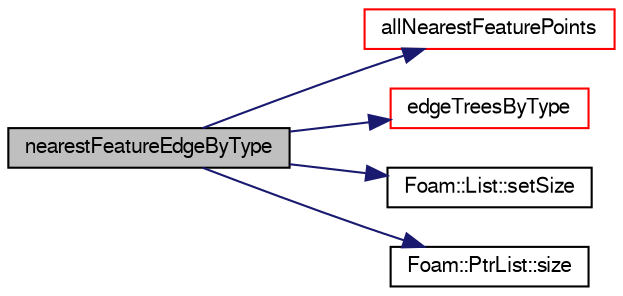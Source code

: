 digraph "nearestFeatureEdgeByType"
{
  bgcolor="transparent";
  edge [fontname="FreeSans",fontsize="10",labelfontname="FreeSans",labelfontsize="10"];
  node [fontname="FreeSans",fontsize="10",shape=record];
  rankdir="LR";
  Node539 [label="nearestFeatureEdgeByType",height=0.2,width=0.4,color="black", fillcolor="grey75", style="filled", fontcolor="black"];
  Node539 -> Node540 [color="midnightblue",fontsize="10",style="solid",fontname="FreeSans"];
  Node540 [label="allNearestFeaturePoints",height=0.2,width=0.4,color="red",URL="$a21786.html#a3d27f2ecec0771445021daad5c682975",tooltip="Find all the feature points within searchDistSqr of sample. "];
  Node539 -> Node550 [color="midnightblue",fontsize="10",style="solid",fontname="FreeSans"];
  Node550 [label="edgeTreesByType",height=0.2,width=0.4,color="red",URL="$a21786.html#afa97552d0c5faeb838d8dea82fded8ea",tooltip="Demand driven construction of octree for boundary edges by type. "];
  Node539 -> Node552 [color="midnightblue",fontsize="10",style="solid",fontname="FreeSans"];
  Node552 [label="Foam::List::setSize",height=0.2,width=0.4,color="black",URL="$a25694.html#aedb985ffeaf1bdbfeccc2a8730405703",tooltip="Reset size of List. "];
  Node539 -> Node553 [color="midnightblue",fontsize="10",style="solid",fontname="FreeSans"];
  Node553 [label="Foam::PtrList::size",height=0.2,width=0.4,color="black",URL="$a25914.html#a47b3bf30da1eb3ab8076b5fbe00e0494",tooltip="Return the number of elements in the PtrList. "];
}
